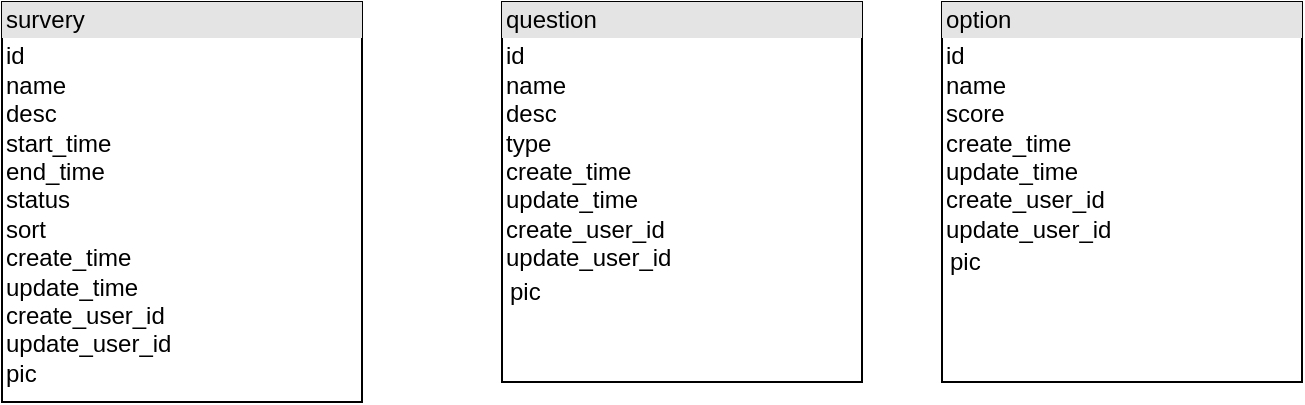 <mxfile version="15.5.9" type="github">
  <diagram name="Page-1" id="efa7a0a1-bf9b-a30e-e6df-94a7791c09e9">
    <mxGraphModel dx="888" dy="589" grid="1" gridSize="10" guides="1" tooltips="1" connect="1" arrows="1" fold="1" page="1" pageScale="1" pageWidth="826" pageHeight="1169" background="none" math="0" shadow="0">
      <root>
        <mxCell id="0" />
        <mxCell id="1" parent="0" />
        <mxCell id="LbIQLFSFOZcf8yYngf2S-128" value="&lt;div style=&quot;box-sizing: border-box ; width: 100% ; background: #e4e4e4 ; padding: 2px&quot;&gt;question&lt;/div&gt;&lt;table style=&quot;width: 100% ; font-size: 1em&quot; cellpadding=&quot;2&quot; cellspacing=&quot;0&quot;&gt;&lt;tbody&gt;&lt;tr&gt;&lt;td&gt;id&lt;br&gt;name&lt;br&gt;desc&lt;br&gt;type&lt;br&gt;create_time&lt;br&gt;update_time&lt;br&gt;create_user_id&lt;br&gt;update_user_id&lt;br&gt;&lt;table cellpadding=&quot;2&quot; cellspacing=&quot;0&quot; style=&quot;font-size: 1em ; width: 180px&quot;&gt;&lt;tbody&gt;&lt;tr&gt;&lt;td&gt;pic&lt;/td&gt;&lt;td&gt;&lt;br&gt;&lt;/td&gt;&lt;td&gt;&lt;br&gt;&lt;/td&gt;&lt;/tr&gt;&lt;/tbody&gt;&lt;/table&gt;&lt;/td&gt;&lt;td&gt;&lt;br&gt;&lt;/td&gt;&lt;/tr&gt;&lt;tr&gt;&lt;td&gt;&lt;br&gt;&lt;/td&gt;&lt;td&gt;&lt;br&gt;&lt;/td&gt;&lt;/tr&gt;&lt;/tbody&gt;&lt;/table&gt;" style="verticalAlign=top;align=left;overflow=fill;html=1;" vertex="1" parent="1">
          <mxGeometry x="330" y="40" width="180" height="190" as="geometry" />
        </mxCell>
        <mxCell id="LbIQLFSFOZcf8yYngf2S-129" value="&lt;div style=&quot;box-sizing: border-box ; width: 100% ; background: #e4e4e4 ; padding: 2px&quot;&gt;option&lt;/div&gt;&lt;table style=&quot;width: 100% ; font-size: 1em&quot; cellpadding=&quot;2&quot; cellspacing=&quot;0&quot;&gt;&lt;tbody&gt;&lt;tr&gt;&lt;td&gt;id&lt;br&gt;name&lt;br&gt;score&lt;br&gt;create_time&lt;br&gt;update_time&lt;br&gt;create_user_id&lt;br&gt;update_user_id&lt;br&gt;&lt;table cellpadding=&quot;2&quot; cellspacing=&quot;0&quot; style=&quot;font-size: 1em ; width: 180px&quot;&gt;&lt;tbody&gt;&lt;tr&gt;&lt;td&gt;pic&lt;/td&gt;&lt;/tr&gt;&lt;/tbody&gt;&lt;/table&gt;&lt;br&gt;&lt;/td&gt;&lt;td&gt;&lt;br&gt;&lt;/td&gt;&lt;/tr&gt;&lt;tr&gt;&lt;td&gt;&lt;br&gt;&lt;/td&gt;&lt;td&gt;&lt;br&gt;&lt;/td&gt;&lt;/tr&gt;&lt;/tbody&gt;&lt;/table&gt;" style="verticalAlign=top;align=left;overflow=fill;html=1;" vertex="1" parent="1">
          <mxGeometry x="550" y="40" width="180" height="190" as="geometry" />
        </mxCell>
        <mxCell id="LbIQLFSFOZcf8yYngf2S-131" value="&lt;div style=&quot;box-sizing: border-box ; width: 100% ; background: #e4e4e4 ; padding: 2px&quot;&gt;survery&lt;/div&gt;&lt;table style=&quot;width: 100% ; font-size: 1em&quot; cellpadding=&quot;2&quot; cellspacing=&quot;0&quot;&gt;&lt;tbody&gt;&lt;tr&gt;&lt;td&gt;id&lt;span&gt;	&lt;/span&gt;&lt;br&gt;name&lt;br&gt;desc&lt;br&gt;start_time&lt;br&gt;end_time&lt;br&gt;status&lt;br&gt;sort&lt;br&gt;create_time&lt;br&gt;update_time&lt;br&gt;create_user_id&lt;br&gt;update_user_id&lt;br&gt;pic&lt;span&gt;&lt;/span&gt;&lt;/td&gt;&lt;td&gt;&lt;br&gt;&lt;/td&gt;&lt;/tr&gt;&lt;tr&gt;&lt;td&gt;&lt;br&gt;&lt;/td&gt;&lt;td&gt;&lt;br&gt;&lt;/td&gt;&lt;/tr&gt;&lt;/tbody&gt;&lt;/table&gt;" style="verticalAlign=top;align=left;overflow=fill;html=1;" vertex="1" parent="1">
          <mxGeometry x="80" y="40" width="180" height="200" as="geometry" />
        </mxCell>
      </root>
    </mxGraphModel>
  </diagram>
</mxfile>
